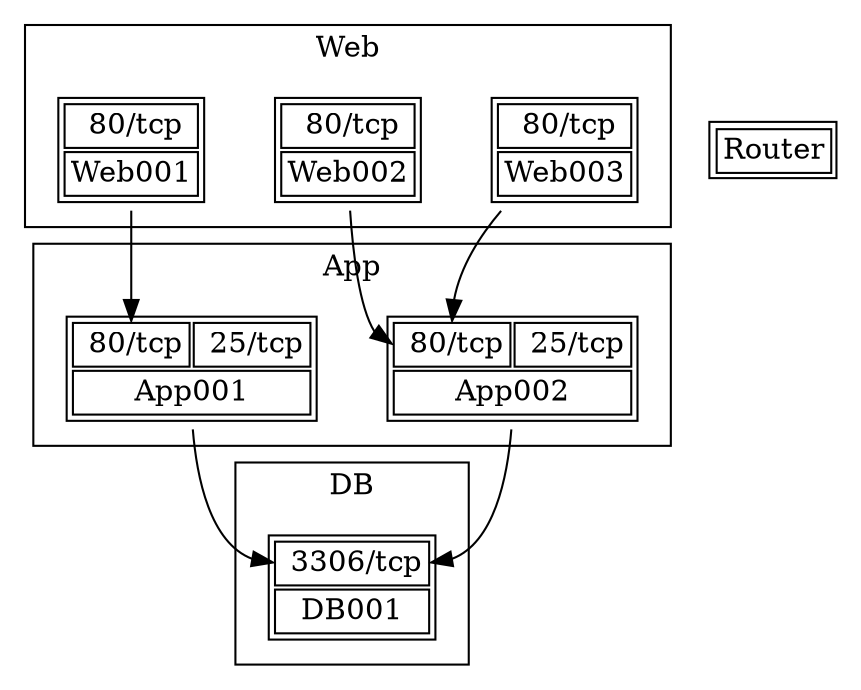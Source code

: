 digraph simple {
  subgraph cluster_Web {
    label="Web";
    1[label=<<table><tr><td port="p80tcp"> 80/tcp</td></tr><tr><td colspan="1">Web003</td></tr></table>>,shape="plaintext"];
  }
  subgraph cluster_Web {
    label="Web";
    2[label=<<table><tr><td port="p80tcp"> 80/tcp</td></tr><tr><td colspan="1">Web002</td></tr></table>>,shape="plaintext"];
  }
  subgraph cluster_Web {
    label="Web";
    3[label=<<table><tr><td port="p80tcp"> 80/tcp</td></tr><tr><td colspan="1">Web001</td></tr></table>>,shape="plaintext"];
  }
  subgraph cluster_App {
    label="App";
    4[label=<<table><tr><td port="p80tcp"> 80/tcp</td><td port="p25tcp"> 25/tcp</td></tr><tr><td colspan="2">App002</td></tr></table>>,shape="plaintext"];
  }
  subgraph cluster_App {
    label="App";
    5[label=<<table><tr><td port="p80tcp"> 80/tcp</td><td port="p25tcp"> 25/tcp</td></tr><tr><td colspan="2">App001</td></tr></table>>,shape="plaintext"];
  }
  subgraph cluster_DB {
    label="DB";
    6[label=<<table><tr><td port="p3306tcp"> 3306/tcp</td></tr><tr><td colspan="1">DB001</td></tr></table>>,shape="plaintext"];
  }
  rankdir="TB";
  7[label=<<table><tr><td>Router</td></tr></table>>,shape="plaintext"];
  3;
  5;
  2;
  4;
  1;
  6;
  3 -> 5:p80tcp;
  2 -> 4:p80tcp;
  1 -> 4:p80tcp;
  5 -> 6:p3306tcp;
  4 -> 6:p3306tcp;
}
